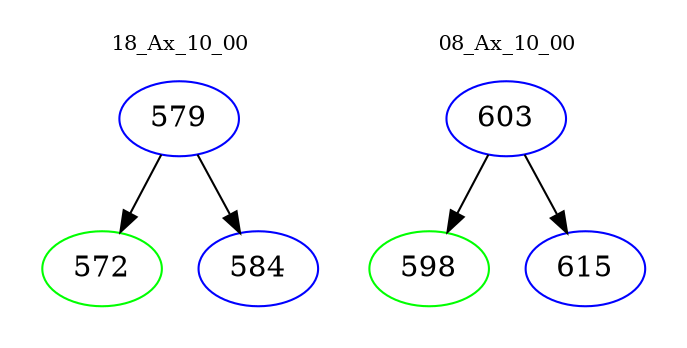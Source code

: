 digraph{
subgraph cluster_0 {
color = white
label = "18_Ax_10_00";
fontsize=10;
T0_579 [label="579", color="blue"]
T0_579 -> T0_572 [color="black"]
T0_572 [label="572", color="green"]
T0_579 -> T0_584 [color="black"]
T0_584 [label="584", color="blue"]
}
subgraph cluster_1 {
color = white
label = "08_Ax_10_00";
fontsize=10;
T1_603 [label="603", color="blue"]
T1_603 -> T1_598 [color="black"]
T1_598 [label="598", color="green"]
T1_603 -> T1_615 [color="black"]
T1_615 [label="615", color="blue"]
}
}

